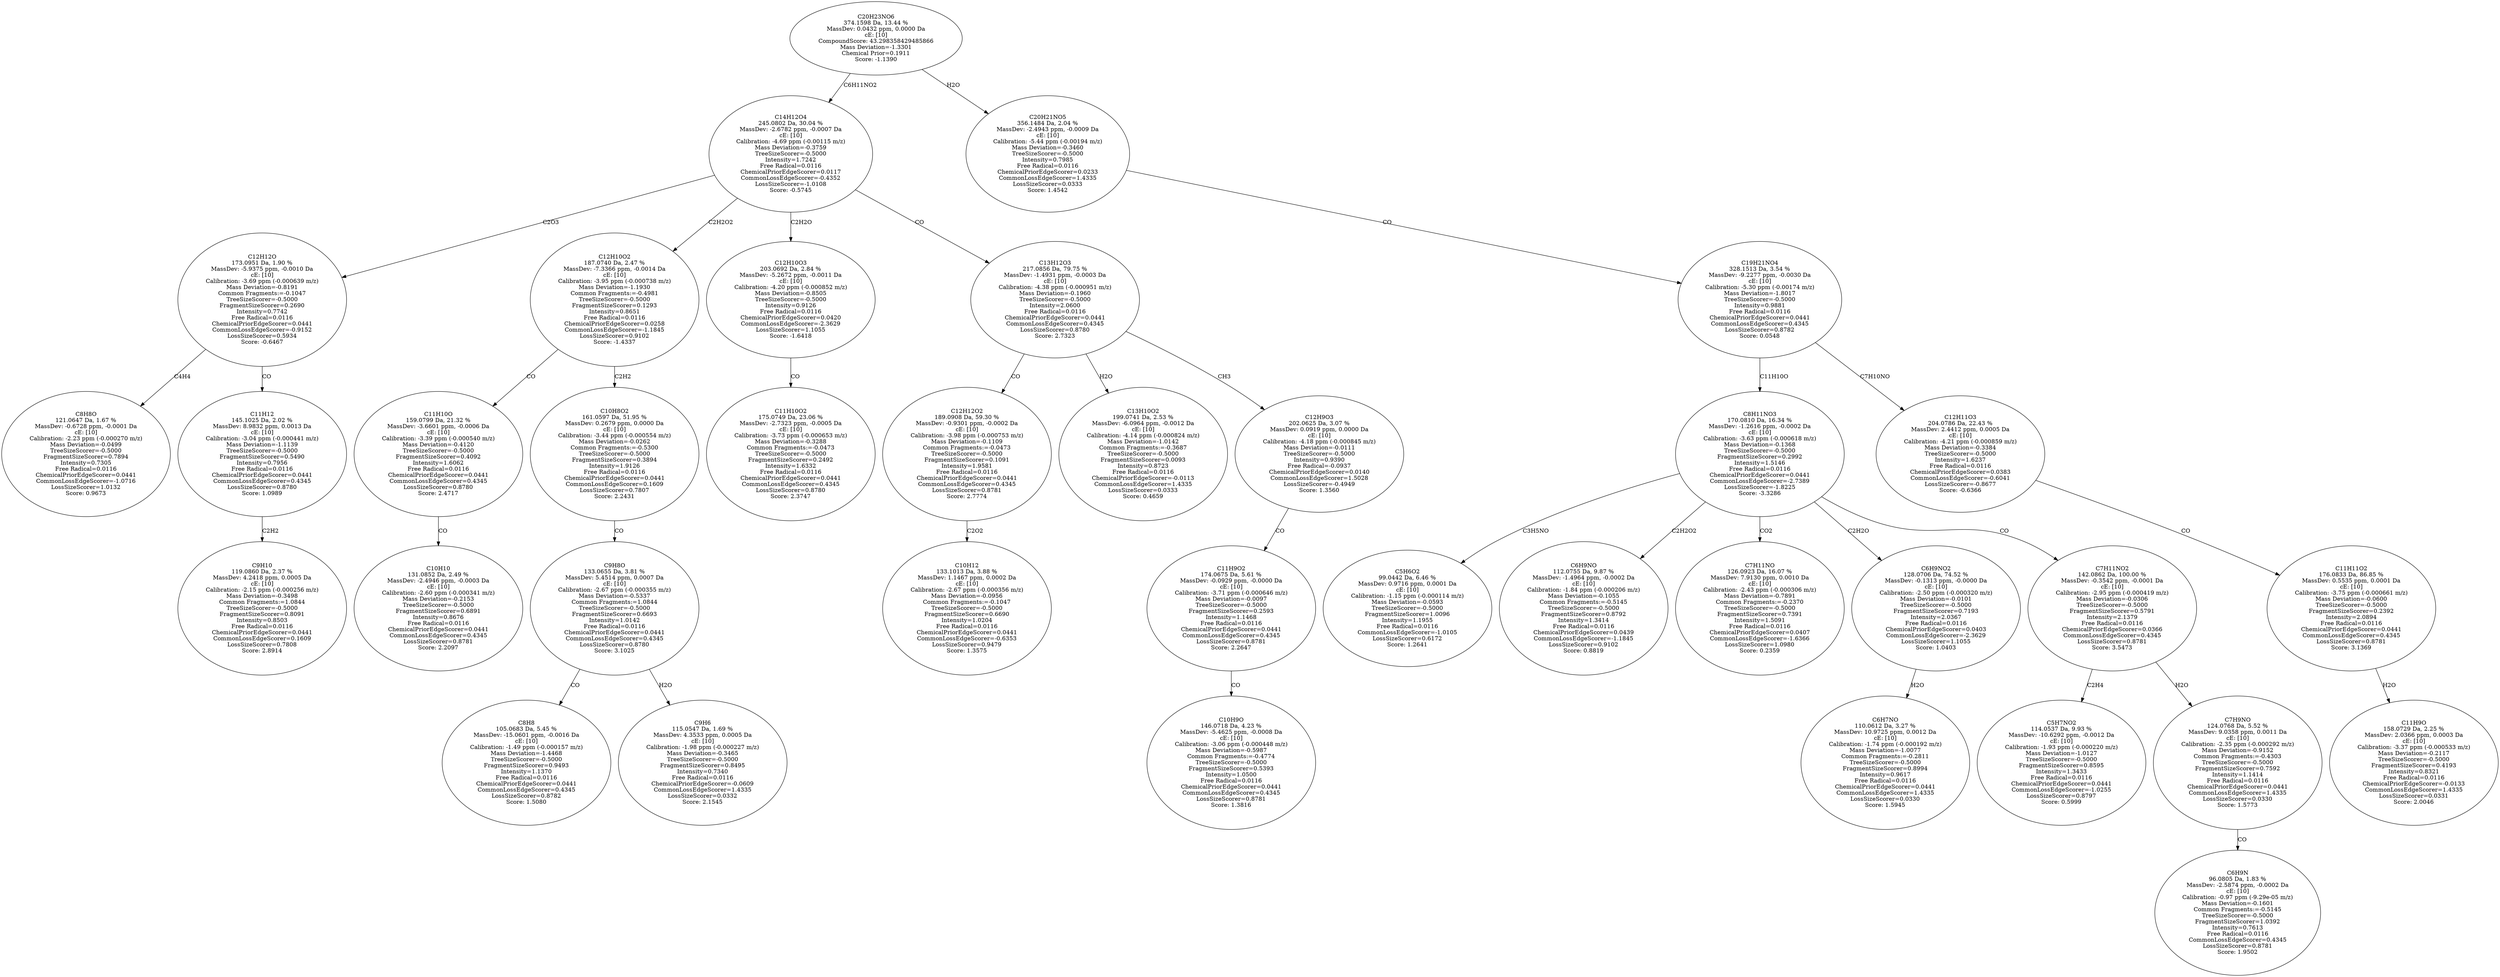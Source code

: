 strict digraph {
v1 [label="C8H8O\n121.0647 Da, 1.67 %\nMassDev: -0.6728 ppm, -0.0001 Da\ncE: [10]\nCalibration: -2.23 ppm (-0.000270 m/z)\nMass Deviation=-0.0499\nTreeSizeScorer=-0.5000\nFragmentSizeScorer=0.7894\nIntensity=0.7305\nFree Radical=0.0116\nChemicalPriorEdgeScorer=0.0441\nCommonLossEdgeScorer=-1.0716\nLossSizeScorer=1.0132\nScore: 0.9673"];
v2 [label="C9H10\n119.0860 Da, 2.37 %\nMassDev: 4.2418 ppm, 0.0005 Da\ncE: [10]\nCalibration: -2.15 ppm (-0.000256 m/z)\nMass Deviation=-0.3498\nCommon Fragments:=1.0844\nTreeSizeScorer=-0.5000\nFragmentSizeScorer=0.8091\nIntensity=0.8503\nFree Radical=0.0116\nChemicalPriorEdgeScorer=0.0441\nCommonLossEdgeScorer=0.1609\nLossSizeScorer=0.7808\nScore: 2.8914"];
v3 [label="C11H12\n145.1025 Da, 2.02 %\nMassDev: 8.9832 ppm, 0.0013 Da\ncE: [10]\nCalibration: -3.04 ppm (-0.000441 m/z)\nMass Deviation=-1.1139\nTreeSizeScorer=-0.5000\nFragmentSizeScorer=0.5490\nIntensity=0.7956\nFree Radical=0.0116\nChemicalPriorEdgeScorer=0.0441\nCommonLossEdgeScorer=0.4345\nLossSizeScorer=0.8780\nScore: 1.0989"];
v4 [label="C12H12O\n173.0951 Da, 1.90 %\nMassDev: -5.9375 ppm, -0.0010 Da\ncE: [10]\nCalibration: -3.69 ppm (-0.000639 m/z)\nMass Deviation=-0.8191\nCommon Fragments:=-0.1047\nTreeSizeScorer=-0.5000\nFragmentSizeScorer=0.2690\nIntensity=0.7742\nFree Radical=0.0116\nChemicalPriorEdgeScorer=0.0441\nCommonLossEdgeScorer=-0.9152\nLossSizeScorer=0.5934\nScore: -0.6467"];
v5 [label="C10H10\n131.0852 Da, 2.49 %\nMassDev: -2.4946 ppm, -0.0003 Da\ncE: [10]\nCalibration: -2.60 ppm (-0.000341 m/z)\nMass Deviation=-0.2153\nTreeSizeScorer=-0.5000\nFragmentSizeScorer=0.6891\nIntensity=0.8676\nFree Radical=0.0116\nChemicalPriorEdgeScorer=0.0441\nCommonLossEdgeScorer=0.4345\nLossSizeScorer=0.8781\nScore: 2.2097"];
v6 [label="C11H10O\n159.0799 Da, 21.32 %\nMassDev: -3.6601 ppm, -0.0006 Da\ncE: [10]\nCalibration: -3.39 ppm (-0.000540 m/z)\nMass Deviation=-0.4120\nTreeSizeScorer=-0.5000\nFragmentSizeScorer=0.4092\nIntensity=1.6062\nFree Radical=0.0116\nChemicalPriorEdgeScorer=0.0441\nCommonLossEdgeScorer=0.4345\nLossSizeScorer=0.8780\nScore: 2.4717"];
v7 [label="C8H8\n105.0683 Da, 5.45 %\nMassDev: -15.0601 ppm, -0.0016 Da\ncE: [10]\nCalibration: -1.49 ppm (-0.000157 m/z)\nMass Deviation=-1.4468\nTreeSizeScorer=-0.5000\nFragmentSizeScorer=0.9493\nIntensity=1.1370\nFree Radical=0.0116\nChemicalPriorEdgeScorer=0.0441\nCommonLossEdgeScorer=0.4345\nLossSizeScorer=0.8782\nScore: 1.5080"];
v8 [label="C9H6\n115.0547 Da, 1.69 %\nMassDev: 4.3533 ppm, 0.0005 Da\ncE: [10]\nCalibration: -1.98 ppm (-0.000227 m/z)\nMass Deviation=-0.3465\nTreeSizeScorer=-0.5000\nFragmentSizeScorer=0.8495\nIntensity=0.7340\nFree Radical=0.0116\nChemicalPriorEdgeScorer=-0.0609\nCommonLossEdgeScorer=1.4335\nLossSizeScorer=0.0332\nScore: 2.1545"];
v9 [label="C9H8O\n133.0655 Da, 3.81 %\nMassDev: 5.4514 ppm, 0.0007 Da\ncE: [10]\nCalibration: -2.67 ppm (-0.000355 m/z)\nMass Deviation=-0.5337\nCommon Fragments:=1.0844\nTreeSizeScorer=-0.5000\nFragmentSizeScorer=0.6693\nIntensity=1.0142\nFree Radical=0.0116\nChemicalPriorEdgeScorer=0.0441\nCommonLossEdgeScorer=0.4345\nLossSizeScorer=0.8780\nScore: 3.1025"];
v10 [label="C10H8O2\n161.0597 Da, 51.95 %\nMassDev: 0.2679 ppm, 0.0000 Da\ncE: [10]\nCalibration: -3.44 ppm (-0.000554 m/z)\nMass Deviation=-0.0262\nCommon Fragments:=-0.5300\nTreeSizeScorer=-0.5000\nFragmentSizeScorer=0.3894\nIntensity=1.9126\nFree Radical=0.0116\nChemicalPriorEdgeScorer=0.0441\nCommonLossEdgeScorer=0.1609\nLossSizeScorer=0.7807\nScore: 2.2431"];
v11 [label="C12H10O2\n187.0740 Da, 2.47 %\nMassDev: -7.3366 ppm, -0.0014 Da\ncE: [10]\nCalibration: -3.95 ppm (-0.000738 m/z)\nMass Deviation=-1.1930\nCommon Fragments:=-0.4981\nTreeSizeScorer=-0.5000\nFragmentSizeScorer=0.1293\nIntensity=0.8651\nFree Radical=0.0116\nChemicalPriorEdgeScorer=0.0258\nCommonLossEdgeScorer=-1.1845\nLossSizeScorer=0.9102\nScore: -1.4337"];
v12 [label="C11H10O2\n175.0749 Da, 23.06 %\nMassDev: -2.7323 ppm, -0.0005 Da\ncE: [10]\nCalibration: -3.73 ppm (-0.000653 m/z)\nMass Deviation=-0.3288\nCommon Fragments:=-0.0473\nTreeSizeScorer=-0.5000\nFragmentSizeScorer=0.2492\nIntensity=1.6332\nFree Radical=0.0116\nChemicalPriorEdgeScorer=0.0441\nCommonLossEdgeScorer=0.4345\nLossSizeScorer=0.8780\nScore: 2.3747"];
v13 [label="C12H10O3\n203.0692 Da, 2.84 %\nMassDev: -5.2672 ppm, -0.0011 Da\ncE: [10]\nCalibration: -4.20 ppm (-0.000852 m/z)\nMass Deviation=-0.8505\nTreeSizeScorer=-0.5000\nIntensity=0.9126\nFree Radical=0.0116\nChemicalPriorEdgeScorer=0.0420\nCommonLossEdgeScorer=-2.3629\nLossSizeScorer=1.1055\nScore: -1.6418"];
v14 [label="C10H12\n133.1013 Da, 3.88 %\nMassDev: 1.1467 ppm, 0.0002 Da\ncE: [10]\nCalibration: -2.67 ppm (-0.000356 m/z)\nMass Deviation=-0.0956\nCommon Fragments:=-0.1047\nTreeSizeScorer=-0.5000\nFragmentSizeScorer=0.6690\nIntensity=1.0204\nFree Radical=0.0116\nChemicalPriorEdgeScorer=0.0441\nCommonLossEdgeScorer=-0.6353\nLossSizeScorer=0.9479\nScore: 1.3575"];
v15 [label="C12H12O2\n189.0908 Da, 59.30 %\nMassDev: -0.9301 ppm, -0.0002 Da\ncE: [10]\nCalibration: -3.98 ppm (-0.000753 m/z)\nMass Deviation=-0.1109\nCommon Fragments:=-0.0473\nTreeSizeScorer=-0.5000\nFragmentSizeScorer=0.1091\nIntensity=1.9581\nFree Radical=0.0116\nChemicalPriorEdgeScorer=0.0441\nCommonLossEdgeScorer=0.4345\nLossSizeScorer=0.8781\nScore: 2.7774"];
v16 [label="C13H10O2\n199.0741 Da, 2.53 %\nMassDev: -6.0964 ppm, -0.0012 Da\ncE: [10]\nCalibration: -4.14 ppm (-0.000824 m/z)\nMass Deviation=-1.0142\nCommon Fragments:=-0.3687\nTreeSizeScorer=-0.5000\nFragmentSizeScorer=0.0093\nIntensity=0.8723\nFree Radical=0.0116\nChemicalPriorEdgeScorer=-0.0113\nCommonLossEdgeScorer=1.4335\nLossSizeScorer=0.0333\nScore: 0.4659"];
v17 [label="C10H9O\n146.0718 Da, 4.23 %\nMassDev: -5.4625 ppm, -0.0008 Da\ncE: [10]\nCalibration: -3.06 ppm (-0.000448 m/z)\nMass Deviation=-0.5987\nCommon Fragments:=-0.4774\nTreeSizeScorer=-0.5000\nFragmentSizeScorer=0.5393\nIntensity=1.0500\nFree Radical=0.0116\nChemicalPriorEdgeScorer=0.0441\nCommonLossEdgeScorer=0.4345\nLossSizeScorer=0.8781\nScore: 1.3816"];
v18 [label="C11H9O2\n174.0675 Da, 5.61 %\nMassDev: -0.0929 ppm, -0.0000 Da\ncE: [10]\nCalibration: -3.71 ppm (-0.000646 m/z)\nMass Deviation=-0.0097\nTreeSizeScorer=-0.5000\nFragmentSizeScorer=0.2593\nIntensity=1.1468\nFree Radical=0.0116\nChemicalPriorEdgeScorer=0.0441\nCommonLossEdgeScorer=0.4345\nLossSizeScorer=0.8781\nScore: 2.2647"];
v19 [label="C12H9O3\n202.0625 Da, 3.07 %\nMassDev: 0.0919 ppm, 0.0000 Da\ncE: [10]\nCalibration: -4.18 ppm (-0.000845 m/z)\nMass Deviation=-0.0111\nTreeSizeScorer=-0.5000\nIntensity=0.9390\nFree Radical=-0.0937\nChemicalPriorEdgeScorer=0.0140\nCommonLossEdgeScorer=1.5028\nLossSizeScorer=-0.4949\nScore: 1.3560"];
v20 [label="C13H12O3\n217.0856 Da, 79.75 %\nMassDev: -1.4931 ppm, -0.0003 Da\ncE: [10]\nCalibration: -4.38 ppm (-0.000951 m/z)\nMass Deviation=-0.1960\nTreeSizeScorer=-0.5000\nIntensity=2.0600\nFree Radical=0.0116\nChemicalPriorEdgeScorer=0.0441\nCommonLossEdgeScorer=0.4345\nLossSizeScorer=0.8780\nScore: 2.7323"];
v21 [label="C14H12O4\n245.0802 Da, 30.04 %\nMassDev: -2.6782 ppm, -0.0007 Da\ncE: [10]\nCalibration: -4.69 ppm (-0.00115 m/z)\nMass Deviation=-0.3759\nTreeSizeScorer=-0.5000\nIntensity=1.7242\nFree Radical=0.0116\nChemicalPriorEdgeScorer=0.0117\nCommonLossEdgeScorer=-0.4352\nLossSizeScorer=-1.0108\nScore: -0.5745"];
v22 [label="C5H6O2\n99.0442 Da, 6.46 %\nMassDev: 0.9716 ppm, 0.0001 Da\ncE: [10]\nCalibration: -1.15 ppm (-0.000114 m/z)\nMass Deviation=-0.0593\nTreeSizeScorer=-0.5000\nFragmentSizeScorer=1.0096\nIntensity=1.1955\nFree Radical=0.0116\nCommonLossEdgeScorer=-1.0105\nLossSizeScorer=0.6172\nScore: 1.2641"];
v23 [label="C6H9NO\n112.0755 Da, 9.87 %\nMassDev: -1.4964 ppm, -0.0002 Da\ncE: [10]\nCalibration: -1.84 ppm (-0.000206 m/z)\nMass Deviation=-0.1055\nCommon Fragments:=-0.5145\nTreeSizeScorer=-0.5000\nFragmentSizeScorer=0.8792\nIntensity=1.3414\nFree Radical=0.0116\nChemicalPriorEdgeScorer=0.0439\nCommonLossEdgeScorer=-1.1845\nLossSizeScorer=0.9102\nScore: 0.8819"];
v24 [label="C7H11NO\n126.0923 Da, 16.07 %\nMassDev: 7.9130 ppm, 0.0010 Da\ncE: [10]\nCalibration: -2.43 ppm (-0.000306 m/z)\nMass Deviation=-0.7891\nCommon Fragments:=-0.2370\nTreeSizeScorer=-0.5000\nFragmentSizeScorer=0.7391\nIntensity=1.5091\nFree Radical=0.0116\nChemicalPriorEdgeScorer=0.0407\nCommonLossEdgeScorer=-1.6366\nLossSizeScorer=1.0980\nScore: 0.2359"];
v25 [label="C6H7NO\n110.0612 Da, 3.27 %\nMassDev: 10.9725 ppm, 0.0012 Da\ncE: [10]\nCalibration: -1.74 ppm (-0.000192 m/z)\nMass Deviation=-1.0077\nCommon Fragments:=-0.2811\nTreeSizeScorer=-0.5000\nFragmentSizeScorer=0.8994\nIntensity=0.9617\nFree Radical=0.0116\nChemicalPriorEdgeScorer=0.0441\nCommonLossEdgeScorer=1.4335\nLossSizeScorer=0.0330\nScore: 1.5945"];
v26 [label="C6H9NO2\n128.0706 Da, 74.52 %\nMassDev: -0.1313 ppm, -0.0000 Da\ncE: [10]\nCalibration: -2.50 ppm (-0.000320 m/z)\nMass Deviation=-0.0101\nTreeSizeScorer=-0.5000\nFragmentSizeScorer=0.7193\nIntensity=2.0367\nFree Radical=0.0116\nChemicalPriorEdgeScorer=0.0403\nCommonLossEdgeScorer=-2.3629\nLossSizeScorer=1.1055\nScore: 1.0403"];
v27 [label="C5H7NO2\n114.0537 Da, 9.93 %\nMassDev: -10.6292 ppm, -0.0012 Da\ncE: [10]\nCalibration: -1.93 ppm (-0.000220 m/z)\nMass Deviation=-1.0127\nTreeSizeScorer=-0.5000\nFragmentSizeScorer=0.8595\nIntensity=1.3433\nFree Radical=0.0116\nChemicalPriorEdgeScorer=0.0441\nCommonLossEdgeScorer=-1.0255\nLossSizeScorer=0.8797\nScore: 0.5999"];
v28 [label="C6H9N\n96.0805 Da, 1.83 %\nMassDev: -2.5874 ppm, -0.0002 Da\ncE: [10]\nCalibration: -0.97 ppm (-9.29e-05 m/z)\nMass Deviation=-0.1601\nCommon Fragments:=-0.5145\nTreeSizeScorer=-0.5000\nFragmentSizeScorer=1.0392\nIntensity=0.7613\nFree Radical=0.0116\nCommonLossEdgeScorer=0.4345\nLossSizeScorer=0.8781\nScore: 1.9502"];
v29 [label="C7H9NO\n124.0768 Da, 5.52 %\nMassDev: 9.0358 ppm, 0.0011 Da\ncE: [10]\nCalibration: -2.35 ppm (-0.000292 m/z)\nMass Deviation=-0.9152\nCommon Fragments:=-0.4303\nTreeSizeScorer=-0.5000\nFragmentSizeScorer=0.7592\nIntensity=1.1414\nFree Radical=0.0116\nChemicalPriorEdgeScorer=0.0441\nCommonLossEdgeScorer=1.4335\nLossSizeScorer=0.0330\nScore: 1.5773"];
v30 [label="C7H11NO2\n142.0862 Da, 100.00 %\nMassDev: -0.3542 ppm, -0.0001 Da\ncE: [10]\nCalibration: -2.95 ppm (-0.000419 m/z)\nMass Deviation=-0.0306\nTreeSizeScorer=-0.5000\nFragmentSizeScorer=0.5791\nIntensity=2.1379\nFree Radical=0.0116\nChemicalPriorEdgeScorer=0.0366\nCommonLossEdgeScorer=0.4345\nLossSizeScorer=0.8781\nScore: 3.5473"];
v31 [label="C8H11NO3\n170.0810 Da, 16.34 %\nMassDev: -1.2616 ppm, -0.0002 Da\ncE: [10]\nCalibration: -3.63 ppm (-0.000618 m/z)\nMass Deviation=-0.1368\nTreeSizeScorer=-0.5000\nFragmentSizeScorer=0.2992\nIntensity=1.5146\nFree Radical=0.0116\nChemicalPriorEdgeScorer=0.0441\nCommonLossEdgeScorer=-2.7389\nLossSizeScorer=-1.8225\nScore: -3.3286"];
v32 [label="C11H9O\n158.0729 Da, 2.25 %\nMassDev: 2.0366 ppm, 0.0003 Da\ncE: [10]\nCalibration: -3.37 ppm (-0.000533 m/z)\nMass Deviation=-0.2117\nTreeSizeScorer=-0.5000\nFragmentSizeScorer=0.4193\nIntensity=0.8321\nFree Radical=0.0116\nChemicalPriorEdgeScorer=-0.0133\nCommonLossEdgeScorer=1.4335\nLossSizeScorer=0.0331\nScore: 2.0046"];
v33 [label="C11H11O2\n176.0833 Da, 86.85 %\nMassDev: 0.5535 ppm, 0.0001 Da\ncE: [10]\nCalibration: -3.75 ppm (-0.000661 m/z)\nMass Deviation=-0.0600\nTreeSizeScorer=-0.5000\nFragmentSizeScorer=0.2392\nIntensity=2.0894\nFree Radical=0.0116\nChemicalPriorEdgeScorer=0.0441\nCommonLossEdgeScorer=0.4345\nLossSizeScorer=0.8781\nScore: 3.1369"];
v34 [label="C12H11O3\n204.0786 Da, 22.43 %\nMassDev: 2.4412 ppm, 0.0005 Da\ncE: [10]\nCalibration: -4.21 ppm (-0.000859 m/z)\nMass Deviation=-0.3384\nTreeSizeScorer=-0.5000\nIntensity=1.6237\nFree Radical=0.0116\nChemicalPriorEdgeScorer=0.0383\nCommonLossEdgeScorer=-0.6041\nLossSizeScorer=-0.8677\nScore: -0.6366"];
v35 [label="C19H21NO4\n328.1513 Da, 3.54 %\nMassDev: -9.2277 ppm, -0.0030 Da\ncE: [10]\nCalibration: -5.30 ppm (-0.00174 m/z)\nMass Deviation=-1.8017\nTreeSizeScorer=-0.5000\nIntensity=0.9881\nFree Radical=0.0116\nChemicalPriorEdgeScorer=0.0441\nCommonLossEdgeScorer=0.4345\nLossSizeScorer=0.8782\nScore: 0.0548"];
v36 [label="C20H21NO5\n356.1484 Da, 2.04 %\nMassDev: -2.4943 ppm, -0.0009 Da\ncE: [10]\nCalibration: -5.44 ppm (-0.00194 m/z)\nMass Deviation=-0.3460\nTreeSizeScorer=-0.5000\nIntensity=0.7985\nFree Radical=0.0116\nChemicalPriorEdgeScorer=0.0233\nCommonLossEdgeScorer=1.4335\nLossSizeScorer=0.0333\nScore: 1.4542"];
v37 [label="C20H23NO6\n374.1598 Da, 13.44 %\nMassDev: 0.0432 ppm, 0.0000 Da\ncE: [10]\nCompoundScore: 43.298358429485866\nMass Deviation=-1.3301\nChemical Prior=0.1911\nScore: -1.1390"];
v4 -> v1 [label="C4H4"];
v3 -> v2 [label="C2H2"];
v4 -> v3 [label="CO"];
v21 -> v4 [label="C2O3"];
v6 -> v5 [label="CO"];
v11 -> v6 [label="CO"];
v9 -> v7 [label="CO"];
v9 -> v8 [label="H2O"];
v10 -> v9 [label="CO"];
v11 -> v10 [label="C2H2"];
v21 -> v11 [label="C2H2O2"];
v13 -> v12 [label="CO"];
v21 -> v13 [label="C2H2O"];
v15 -> v14 [label="C2O2"];
v20 -> v15 [label="CO"];
v20 -> v16 [label="H2O"];
v18 -> v17 [label="CO"];
v19 -> v18 [label="CO"];
v20 -> v19 [label="CH3"];
v21 -> v20 [label="CO"];
v37 -> v21 [label="C6H11NO2"];
v31 -> v22 [label="C3H5NO"];
v31 -> v23 [label="C2H2O2"];
v31 -> v24 [label="CO2"];
v26 -> v25 [label="H2O"];
v31 -> v26 [label="C2H2O"];
v30 -> v27 [label="C2H4"];
v29 -> v28 [label="CO"];
v30 -> v29 [label="H2O"];
v31 -> v30 [label="CO"];
v35 -> v31 [label="C11H10O"];
v33 -> v32 [label="H2O"];
v34 -> v33 [label="CO"];
v35 -> v34 [label="C7H10NO"];
v36 -> v35 [label="CO"];
v37 -> v36 [label="H2O"];
}